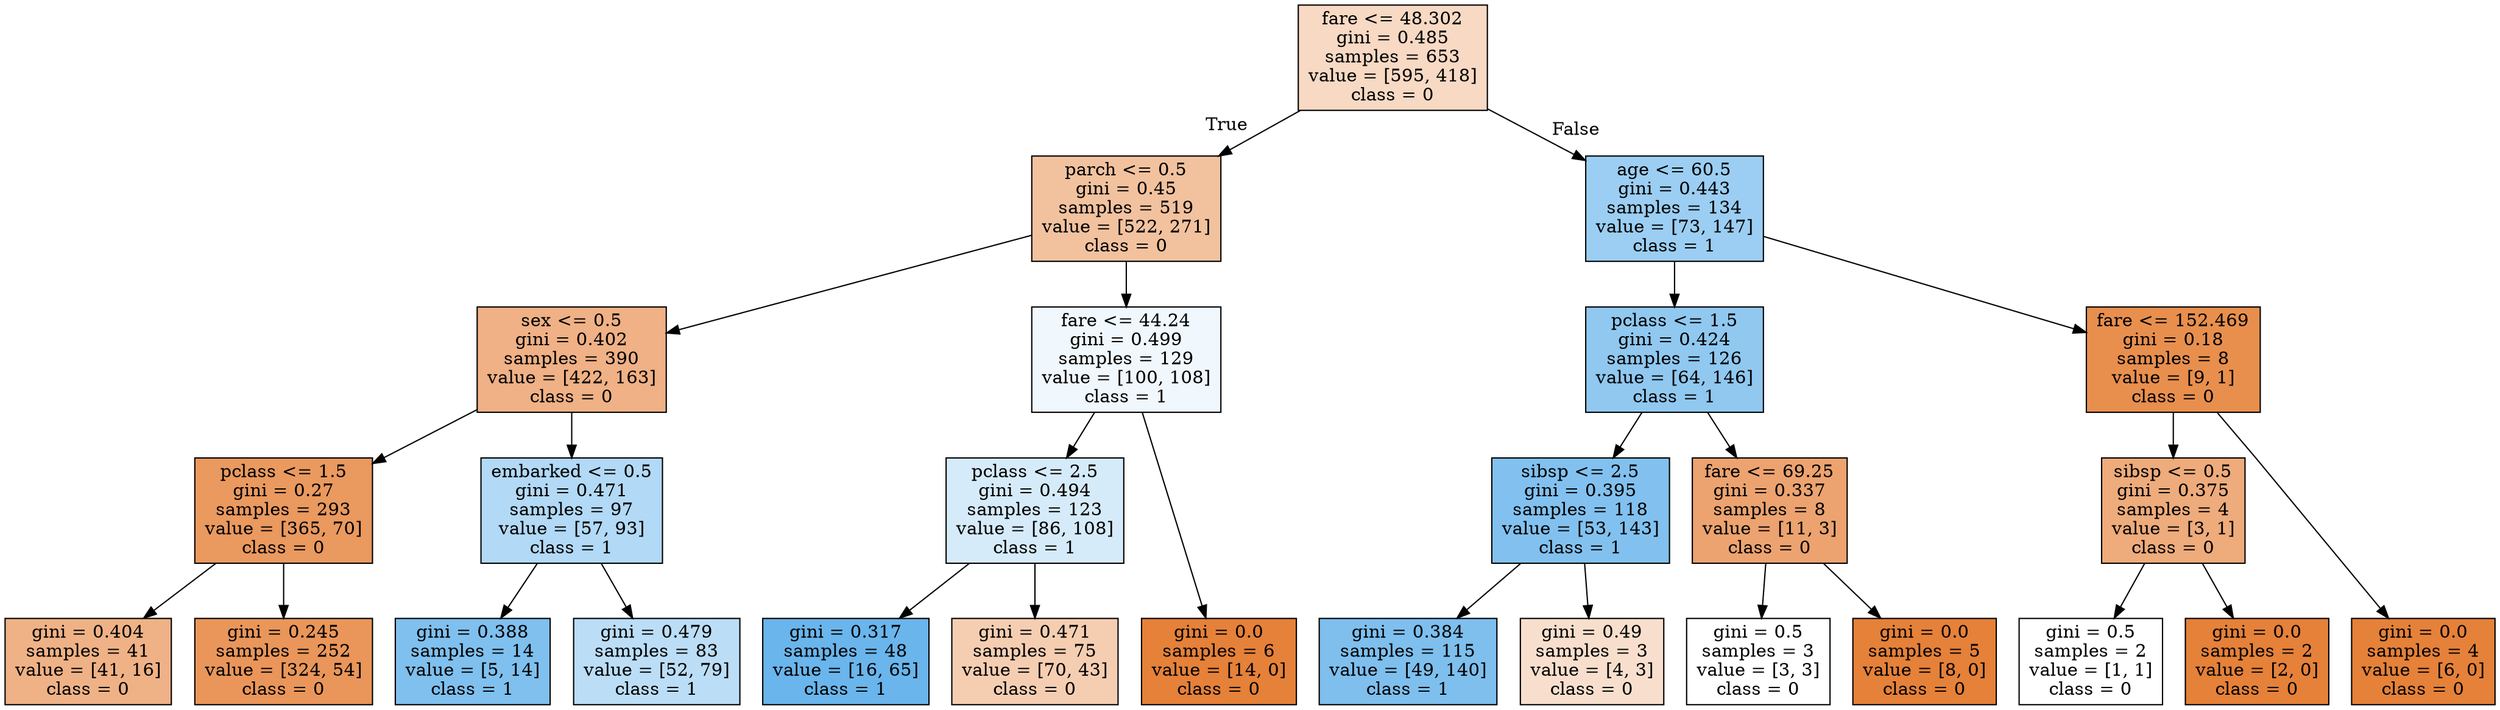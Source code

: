 digraph Tree {
node [shape=box, style="filled", color="black"] ;
graph [ranksep=equally, splines=polyline] ;
0 [label="fare <= 48.302\ngini = 0.485\nsamples = 653\nvalue = [595, 418]\nclass = 0", fillcolor="#e581394c"] ;
1 [label="parch <= 0.5\ngini = 0.45\nsamples = 519\nvalue = [522, 271]\nclass = 0", fillcolor="#e581397b"] ;
0 -> 1 [labeldistance=2.5, labelangle=45, headlabel="True"] ;
2 [label="sex <= 0.5\ngini = 0.402\nsamples = 390\nvalue = [422, 163]\nclass = 0", fillcolor="#e581399d"] ;
1 -> 2 ;
3 [label="pclass <= 1.5\ngini = 0.27\nsamples = 293\nvalue = [365, 70]\nclass = 0", fillcolor="#e58139ce"] ;
2 -> 3 ;
4 [label="gini = 0.404\nsamples = 41\nvalue = [41, 16]\nclass = 0", fillcolor="#e581399b"] ;
3 -> 4 ;
5 [label="gini = 0.245\nsamples = 252\nvalue = [324, 54]\nclass = 0", fillcolor="#e58139d4"] ;
3 -> 5 ;
6 [label="embarked <= 0.5\ngini = 0.471\nsamples = 97\nvalue = [57, 93]\nclass = 1", fillcolor="#399de563"] ;
2 -> 6 ;
7 [label="gini = 0.388\nsamples = 14\nvalue = [5, 14]\nclass = 1", fillcolor="#399de5a4"] ;
6 -> 7 ;
8 [label="gini = 0.479\nsamples = 83\nvalue = [52, 79]\nclass = 1", fillcolor="#399de557"] ;
6 -> 8 ;
9 [label="fare <= 44.24\ngini = 0.499\nsamples = 129\nvalue = [100, 108]\nclass = 1", fillcolor="#399de513"] ;
1 -> 9 ;
10 [label="pclass <= 2.5\ngini = 0.494\nsamples = 123\nvalue = [86, 108]\nclass = 1", fillcolor="#399de534"] ;
9 -> 10 ;
11 [label="gini = 0.317\nsamples = 48\nvalue = [16, 65]\nclass = 1", fillcolor="#399de5c0"] ;
10 -> 11 ;
12 [label="gini = 0.471\nsamples = 75\nvalue = [70, 43]\nclass = 0", fillcolor="#e5813962"] ;
10 -> 12 ;
13 [label="gini = 0.0\nsamples = 6\nvalue = [14, 0]\nclass = 0", fillcolor="#e58139ff"] ;
9 -> 13 ;
14 [label="age <= 60.5\ngini = 0.443\nsamples = 134\nvalue = [73, 147]\nclass = 1", fillcolor="#399de580"] ;
0 -> 14 [labeldistance=2.5, labelangle=-45, headlabel="False"] ;
15 [label="pclass <= 1.5\ngini = 0.424\nsamples = 126\nvalue = [64, 146]\nclass = 1", fillcolor="#399de58f"] ;
14 -> 15 ;
16 [label="sibsp <= 2.5\ngini = 0.395\nsamples = 118\nvalue = [53, 143]\nclass = 1", fillcolor="#399de5a0"] ;
15 -> 16 ;
17 [label="gini = 0.384\nsamples = 115\nvalue = [49, 140]\nclass = 1", fillcolor="#399de5a6"] ;
16 -> 17 ;
18 [label="gini = 0.49\nsamples = 3\nvalue = [4, 3]\nclass = 0", fillcolor="#e5813940"] ;
16 -> 18 ;
19 [label="fare <= 69.25\ngini = 0.337\nsamples = 8\nvalue = [11, 3]\nclass = 0", fillcolor="#e58139b9"] ;
15 -> 19 ;
20 [label="gini = 0.5\nsamples = 3\nvalue = [3, 3]\nclass = 0", fillcolor="#e5813900"] ;
19 -> 20 ;
21 [label="gini = 0.0\nsamples = 5\nvalue = [8, 0]\nclass = 0", fillcolor="#e58139ff"] ;
19 -> 21 ;
22 [label="fare <= 152.469\ngini = 0.18\nsamples = 8\nvalue = [9, 1]\nclass = 0", fillcolor="#e58139e3"] ;
14 -> 22 ;
23 [label="sibsp <= 0.5\ngini = 0.375\nsamples = 4\nvalue = [3, 1]\nclass = 0", fillcolor="#e58139aa"] ;
22 -> 23 ;
24 [label="gini = 0.5\nsamples = 2\nvalue = [1, 1]\nclass = 0", fillcolor="#e5813900"] ;
23 -> 24 ;
25 [label="gini = 0.0\nsamples = 2\nvalue = [2, 0]\nclass = 0", fillcolor="#e58139ff"] ;
23 -> 25 ;
26 [label="gini = 0.0\nsamples = 4\nvalue = [6, 0]\nclass = 0", fillcolor="#e58139ff"] ;
22 -> 26 ;
{rank=same ; 0} ;
{rank=same ; 1; 14} ;
{rank=same ; 2; 9; 15; 22} ;
{rank=same ; 3; 6; 10; 16; 19; 23} ;
{rank=same ; 4; 5; 7; 8; 11; 12; 13; 17; 18; 20; 21; 24; 25; 26} ;
}